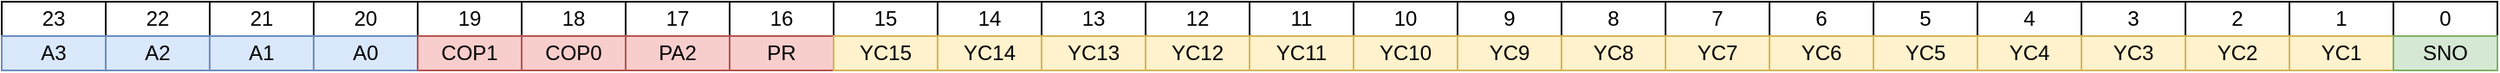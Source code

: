 <mxfile version="13.0.3" type="device"><diagram id="oUagpZIH5BDT8mfHjZ5t" name="Page-1"><mxGraphModel dx="872" dy="487" grid="1" gridSize="10" guides="1" tooltips="1" connect="1" arrows="1" fold="1" page="1" pageScale="1" pageWidth="827" pageHeight="1169" math="0" shadow="0"><root><mxCell id="0"/><mxCell id="1" parent="0"/><mxCell id="NweaF6eVQpcVhhEzn3Wq-2" value="23" style="rounded=0;whiteSpace=wrap;html=1;" parent="1" vertex="1"><mxGeometry x="60" y="150" width="60" height="20" as="geometry"/></mxCell><mxCell id="NweaF6eVQpcVhhEzn3Wq-3" value="A3" style="rounded=0;whiteSpace=wrap;html=1;fillColor=#dae8fc;strokeColor=#6c8ebf;" parent="1" vertex="1"><mxGeometry x="60" y="170" width="60" height="20" as="geometry"/></mxCell><mxCell id="NweaF6eVQpcVhhEzn3Wq-4" value="22" style="rounded=0;whiteSpace=wrap;html=1;" parent="1" vertex="1"><mxGeometry x="120" y="150" width="60" height="20" as="geometry"/></mxCell><mxCell id="NweaF6eVQpcVhhEzn3Wq-5" value="A2" style="rounded=0;whiteSpace=wrap;html=1;fillColor=#dae8fc;strokeColor=#6c8ebf;" parent="1" vertex="1"><mxGeometry x="120" y="170" width="60" height="20" as="geometry"/></mxCell><mxCell id="NweaF6eVQpcVhhEzn3Wq-6" value="21" style="rounded=0;whiteSpace=wrap;html=1;" parent="1" vertex="1"><mxGeometry x="180" y="150" width="60" height="20" as="geometry"/></mxCell><mxCell id="NweaF6eVQpcVhhEzn3Wq-7" value="A1" style="rounded=0;whiteSpace=wrap;html=1;fillColor=#dae8fc;strokeColor=#6c8ebf;" parent="1" vertex="1"><mxGeometry x="180" y="170" width="60" height="20" as="geometry"/></mxCell><mxCell id="NweaF6eVQpcVhhEzn3Wq-8" value="20" style="rounded=0;whiteSpace=wrap;html=1;" parent="1" vertex="1"><mxGeometry x="240" y="150" width="60" height="20" as="geometry"/></mxCell><mxCell id="NweaF6eVQpcVhhEzn3Wq-9" value="A0" style="rounded=0;whiteSpace=wrap;html=1;fillColor=#dae8fc;strokeColor=#6c8ebf;" parent="1" vertex="1"><mxGeometry x="240" y="170" width="60" height="20" as="geometry"/></mxCell><mxCell id="NweaF6eVQpcVhhEzn3Wq-10" value="19" style="rounded=0;whiteSpace=wrap;html=1;" parent="1" vertex="1"><mxGeometry x="300" y="150" width="60" height="20" as="geometry"/></mxCell><mxCell id="NweaF6eVQpcVhhEzn3Wq-11" value="COP1" style="rounded=0;whiteSpace=wrap;html=1;fillColor=#f8cecc;strokeColor=#b85450;" parent="1" vertex="1"><mxGeometry x="300" y="170" width="60" height="20" as="geometry"/></mxCell><mxCell id="NweaF6eVQpcVhhEzn3Wq-12" value="18" style="rounded=0;whiteSpace=wrap;html=1;" parent="1" vertex="1"><mxGeometry x="360" y="150" width="60" height="20" as="geometry"/></mxCell><mxCell id="NweaF6eVQpcVhhEzn3Wq-13" value="COP0" style="rounded=0;whiteSpace=wrap;html=1;fillColor=#f8cecc;strokeColor=#b85450;" parent="1" vertex="1"><mxGeometry x="360" y="170" width="60" height="20" as="geometry"/></mxCell><mxCell id="NweaF6eVQpcVhhEzn3Wq-14" value="17" style="rounded=0;whiteSpace=wrap;html=1;" parent="1" vertex="1"><mxGeometry x="420" y="150" width="60" height="20" as="geometry"/></mxCell><mxCell id="NweaF6eVQpcVhhEzn3Wq-15" value="PA2" style="rounded=0;whiteSpace=wrap;html=1;fillColor=#f8cecc;strokeColor=#b85450;" parent="1" vertex="1"><mxGeometry x="420" y="170" width="60" height="20" as="geometry"/></mxCell><mxCell id="NweaF6eVQpcVhhEzn3Wq-16" value="16" style="rounded=0;whiteSpace=wrap;html=1;" parent="1" vertex="1"><mxGeometry x="480" y="150" width="60" height="20" as="geometry"/></mxCell><mxCell id="NweaF6eVQpcVhhEzn3Wq-17" value="PR" style="rounded=0;whiteSpace=wrap;html=1;fillColor=#f8cecc;strokeColor=#b85450;" parent="1" vertex="1"><mxGeometry x="480" y="170" width="60" height="20" as="geometry"/></mxCell><mxCell id="NweaF6eVQpcVhhEzn3Wq-18" value="15" style="rounded=0;whiteSpace=wrap;html=1;" parent="1" vertex="1"><mxGeometry x="540" y="150" width="60" height="20" as="geometry"/></mxCell><mxCell id="NweaF6eVQpcVhhEzn3Wq-19" value="YC15" style="rounded=0;whiteSpace=wrap;html=1;fillColor=#fff2cc;strokeColor=#d6b656;" parent="1" vertex="1"><mxGeometry x="540" y="170" width="60" height="20" as="geometry"/></mxCell><mxCell id="NweaF6eVQpcVhhEzn3Wq-20" value="14" style="rounded=0;whiteSpace=wrap;html=1;" parent="1" vertex="1"><mxGeometry x="600" y="150" width="60" height="20" as="geometry"/></mxCell><mxCell id="NweaF6eVQpcVhhEzn3Wq-21" value="YC14" style="rounded=0;whiteSpace=wrap;html=1;fillColor=#fff2cc;strokeColor=#d6b656;" parent="1" vertex="1"><mxGeometry x="600" y="170" width="60" height="20" as="geometry"/></mxCell><mxCell id="NweaF6eVQpcVhhEzn3Wq-22" value="13" style="rounded=0;whiteSpace=wrap;html=1;" parent="1" vertex="1"><mxGeometry x="660" y="150" width="60" height="20" as="geometry"/></mxCell><mxCell id="NweaF6eVQpcVhhEzn3Wq-23" value="YC13" style="rounded=0;whiteSpace=wrap;html=1;fillColor=#fff2cc;strokeColor=#d6b656;" parent="1" vertex="1"><mxGeometry x="660" y="170" width="60" height="20" as="geometry"/></mxCell><mxCell id="NweaF6eVQpcVhhEzn3Wq-24" value="12" style="rounded=0;whiteSpace=wrap;html=1;" parent="1" vertex="1"><mxGeometry x="720" y="150" width="60" height="20" as="geometry"/></mxCell><mxCell id="NweaF6eVQpcVhhEzn3Wq-25" value="YC12" style="rounded=0;whiteSpace=wrap;html=1;fillColor=#fff2cc;strokeColor=#d6b656;" parent="1" vertex="1"><mxGeometry x="720" y="170" width="60" height="20" as="geometry"/></mxCell><mxCell id="NweaF6eVQpcVhhEzn3Wq-26" value="11" style="rounded=0;whiteSpace=wrap;html=1;" parent="1" vertex="1"><mxGeometry x="780" y="150" width="60" height="20" as="geometry"/></mxCell><mxCell id="NweaF6eVQpcVhhEzn3Wq-27" value="YC11" style="rounded=0;whiteSpace=wrap;html=1;fillColor=#fff2cc;strokeColor=#d6b656;" parent="1" vertex="1"><mxGeometry x="780" y="170" width="60" height="20" as="geometry"/></mxCell><mxCell id="NweaF6eVQpcVhhEzn3Wq-28" value="10" style="rounded=0;whiteSpace=wrap;html=1;" parent="1" vertex="1"><mxGeometry x="840" y="150" width="60" height="20" as="geometry"/></mxCell><mxCell id="NweaF6eVQpcVhhEzn3Wq-29" value="YC10" style="rounded=0;whiteSpace=wrap;html=1;fillColor=#fff2cc;strokeColor=#d6b656;" parent="1" vertex="1"><mxGeometry x="840" y="170" width="60" height="20" as="geometry"/></mxCell><mxCell id="NweaF6eVQpcVhhEzn3Wq-30" value="9" style="rounded=0;whiteSpace=wrap;html=1;" parent="1" vertex="1"><mxGeometry x="900" y="150" width="60" height="20" as="geometry"/></mxCell><mxCell id="NweaF6eVQpcVhhEzn3Wq-31" value="YC9" style="rounded=0;whiteSpace=wrap;html=1;fillColor=#fff2cc;strokeColor=#d6b656;" parent="1" vertex="1"><mxGeometry x="900" y="170" width="60" height="20" as="geometry"/></mxCell><mxCell id="NweaF6eVQpcVhhEzn3Wq-32" value="8" style="rounded=0;whiteSpace=wrap;html=1;" parent="1" vertex="1"><mxGeometry x="960" y="150" width="60" height="20" as="geometry"/></mxCell><mxCell id="NweaF6eVQpcVhhEzn3Wq-33" value="YC8" style="rounded=0;whiteSpace=wrap;html=1;fillColor=#fff2cc;strokeColor=#d6b656;" parent="1" vertex="1"><mxGeometry x="960" y="170" width="60" height="20" as="geometry"/></mxCell><mxCell id="NweaF6eVQpcVhhEzn3Wq-34" value="7" style="rounded=0;whiteSpace=wrap;html=1;" parent="1" vertex="1"><mxGeometry x="1020" y="150" width="60" height="20" as="geometry"/></mxCell><mxCell id="NweaF6eVQpcVhhEzn3Wq-35" value="YC7" style="rounded=0;whiteSpace=wrap;html=1;fillColor=#fff2cc;strokeColor=#d6b656;" parent="1" vertex="1"><mxGeometry x="1020" y="170" width="60" height="20" as="geometry"/></mxCell><mxCell id="NweaF6eVQpcVhhEzn3Wq-36" value="6" style="rounded=0;whiteSpace=wrap;html=1;" parent="1" vertex="1"><mxGeometry x="1080" y="150" width="60" height="20" as="geometry"/></mxCell><mxCell id="NweaF6eVQpcVhhEzn3Wq-37" value="YC6" style="rounded=0;whiteSpace=wrap;html=1;fillColor=#fff2cc;strokeColor=#d6b656;" parent="1" vertex="1"><mxGeometry x="1080" y="170" width="60" height="20" as="geometry"/></mxCell><mxCell id="NweaF6eVQpcVhhEzn3Wq-38" value="5" style="rounded=0;whiteSpace=wrap;html=1;" parent="1" vertex="1"><mxGeometry x="1140" y="150" width="60" height="20" as="geometry"/></mxCell><mxCell id="NweaF6eVQpcVhhEzn3Wq-39" value="YC5" style="rounded=0;whiteSpace=wrap;html=1;fillColor=#fff2cc;strokeColor=#d6b656;" parent="1" vertex="1"><mxGeometry x="1140" y="170" width="60" height="20" as="geometry"/></mxCell><mxCell id="NweaF6eVQpcVhhEzn3Wq-40" value="4" style="rounded=0;whiteSpace=wrap;html=1;" parent="1" vertex="1"><mxGeometry x="1200" y="150" width="60" height="20" as="geometry"/></mxCell><mxCell id="NweaF6eVQpcVhhEzn3Wq-41" value="YC4" style="rounded=0;whiteSpace=wrap;html=1;fillColor=#fff2cc;strokeColor=#d6b656;" parent="1" vertex="1"><mxGeometry x="1200" y="170" width="60" height="20" as="geometry"/></mxCell><mxCell id="NweaF6eVQpcVhhEzn3Wq-42" value="3" style="rounded=0;whiteSpace=wrap;html=1;" parent="1" vertex="1"><mxGeometry x="1260" y="150" width="60" height="20" as="geometry"/></mxCell><mxCell id="NweaF6eVQpcVhhEzn3Wq-43" value="YC3" style="rounded=0;whiteSpace=wrap;html=1;fillColor=#fff2cc;strokeColor=#d6b656;" parent="1" vertex="1"><mxGeometry x="1260" y="170" width="60" height="20" as="geometry"/></mxCell><mxCell id="NweaF6eVQpcVhhEzn3Wq-44" value="2" style="rounded=0;whiteSpace=wrap;html=1;" parent="1" vertex="1"><mxGeometry x="1320" y="150" width="60" height="20" as="geometry"/></mxCell><mxCell id="NweaF6eVQpcVhhEzn3Wq-45" value="YC2" style="rounded=0;whiteSpace=wrap;html=1;fillColor=#fff2cc;strokeColor=#d6b656;" parent="1" vertex="1"><mxGeometry x="1320" y="170" width="60" height="20" as="geometry"/></mxCell><mxCell id="NweaF6eVQpcVhhEzn3Wq-46" value="1" style="rounded=0;whiteSpace=wrap;html=1;" parent="1" vertex="1"><mxGeometry x="1380" y="150" width="60" height="20" as="geometry"/></mxCell><mxCell id="NweaF6eVQpcVhhEzn3Wq-47" value="YC1" style="rounded=0;whiteSpace=wrap;html=1;fillColor=#fff2cc;strokeColor=#d6b656;" parent="1" vertex="1"><mxGeometry x="1380" y="170" width="60" height="20" as="geometry"/></mxCell><mxCell id="NweaF6eVQpcVhhEzn3Wq-48" value="0" style="rounded=0;whiteSpace=wrap;html=1;" parent="1" vertex="1"><mxGeometry x="1440" y="150" width="60" height="20" as="geometry"/></mxCell><mxCell id="NweaF6eVQpcVhhEzn3Wq-49" value="SNO" style="rounded=0;whiteSpace=wrap;html=1;fillColor=#d5e8d4;strokeColor=#82b366;" parent="1" vertex="1"><mxGeometry x="1440" y="170" width="60" height="20" as="geometry"/></mxCell></root></mxGraphModel></diagram></mxfile>